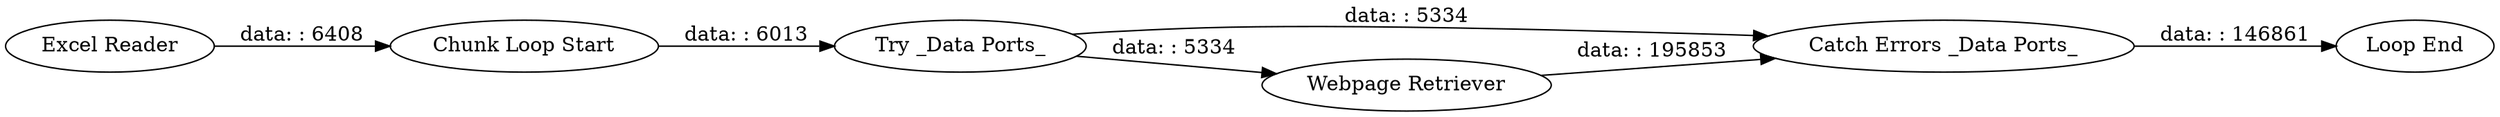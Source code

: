 digraph {
	"8712606988087971823_1320" [label="Catch Errors _Data Ports_"]
	"8712606988087971823_1317" [label="Try _Data Ports_"]
	"8712606988087971823_8" [label="Webpage Retriever"]
	"8712606988087971823_1318" [label="Chunk Loop Start"]
	"8712606988087971823_6" [label="Excel Reader"]
	"8712606988087971823_1319" [label="Loop End"]
	"8712606988087971823_1318" -> "8712606988087971823_1317" [label="data: : 6013"]
	"8712606988087971823_1320" -> "8712606988087971823_1319" [label="data: : 146861"]
	"8712606988087971823_1317" -> "8712606988087971823_8" [label="data: : 5334"]
	"8712606988087971823_8" -> "8712606988087971823_1320" [label="data: : 195853"]
	"8712606988087971823_6" -> "8712606988087971823_1318" [label="data: : 6408"]
	"8712606988087971823_1317" -> "8712606988087971823_1320" [label="data: : 5334"]
	rankdir=LR
}
